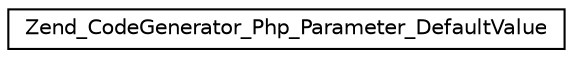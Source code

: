 digraph G
{
  edge [fontname="Helvetica",fontsize="10",labelfontname="Helvetica",labelfontsize="10"];
  node [fontname="Helvetica",fontsize="10",shape=record];
  rankdir="LR";
  Node1 [label="Zend_CodeGenerator_Php_Parameter_DefaultValue",height=0.2,width=0.4,color="black", fillcolor="white", style="filled",URL="$class_zend___code_generator___php___parameter___default_value.html"];
}
